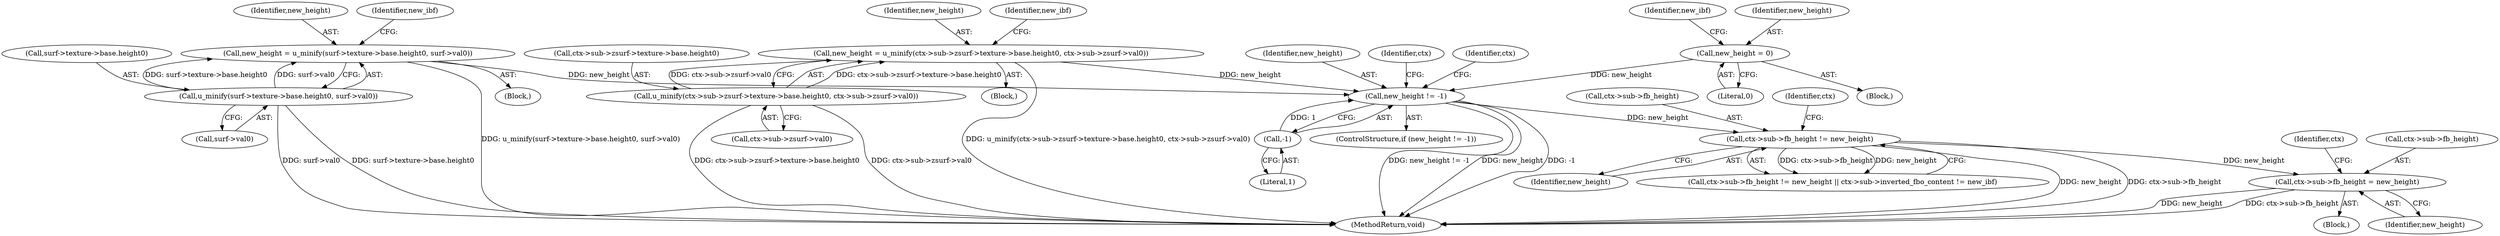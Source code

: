 digraph "0_virglrenderer_48f67f60967f963b698ec8df57ec6912a43d6282_0@pointer" {
"1000459" [label="(Call,ctx->sub->fb_height = new_height)"];
"1000444" [label="(Call,ctx->sub->fb_height != new_height)"];
"1000437" [label="(Call,new_height != -1)"];
"1000330" [label="(Call,new_height = u_minify(ctx->sub->zsurf->texture->base.height0, ctx->sub->zsurf->val0))"];
"1000332" [label="(Call,u_minify(ctx->sub->zsurf->texture->base.height0, ctx->sub->zsurf->val0))"];
"1000314" [label="(Call,new_height = 0)"];
"1000413" [label="(Call,new_height = u_minify(surf->texture->base.height0, surf->val0))"];
"1000415" [label="(Call,u_minify(surf->texture->base.height0, surf->val0))"];
"1000439" [label="(Call,-1)"];
"1000331" [label="(Identifier,new_height)"];
"1000454" [label="(Identifier,ctx)"];
"1000439" [label="(Call,-1)"];
"1000492" [label="(Identifier,ctx)"];
"1000450" [label="(Identifier,new_height)"];
"1000438" [label="(Identifier,new_height)"];
"1000443" [label="(Call,ctx->sub->fb_height != new_height || ctx->sub->inverted_fbo_content != new_ibf)"];
"1000413" [label="(Call,new_height = u_minify(surf->texture->base.height0, surf->val0))"];
"1000465" [label="(Identifier,new_height)"];
"1000469" [label="(Identifier,ctx)"];
"1000344" [label="(Call,ctx->sub->zsurf->val0)"];
"1000318" [label="(Identifier,new_ibf)"];
"1000447" [label="(Identifier,ctx)"];
"1000423" [label="(Call,surf->val0)"];
"1000437" [label="(Call,new_height != -1)"];
"1000416" [label="(Call,surf->texture->base.height0)"];
"1000315" [label="(Identifier,new_height)"];
"1000329" [label="(Block,)"];
"1000436" [label="(ControlStructure,if (new_height != -1))"];
"1000444" [label="(Call,ctx->sub->fb_height != new_height)"];
"1000366" [label="(Block,)"];
"1000414" [label="(Identifier,new_height)"];
"1000427" [label="(Identifier,new_ibf)"];
"1000440" [label="(Literal,1)"];
"1000458" [label="(Block,)"];
"1000314" [label="(Call,new_height = 0)"];
"1000415" [label="(Call,u_minify(surf->texture->base.height0, surf->val0))"];
"1000445" [label="(Call,ctx->sub->fb_height)"];
"1000460" [label="(Call,ctx->sub->fb_height)"];
"1000313" [label="(Block,)"];
"1000316" [label="(Literal,0)"];
"1000530" [label="(MethodReturn,void)"];
"1000459" [label="(Call,ctx->sub->fb_height = new_height)"];
"1000352" [label="(Identifier,new_ibf)"];
"1000330" [label="(Call,new_height = u_minify(ctx->sub->zsurf->texture->base.height0, ctx->sub->zsurf->val0))"];
"1000332" [label="(Call,u_minify(ctx->sub->zsurf->texture->base.height0, ctx->sub->zsurf->val0))"];
"1000333" [label="(Call,ctx->sub->zsurf->texture->base.height0)"];
"1000459" -> "1000458"  [label="AST: "];
"1000459" -> "1000465"  [label="CFG: "];
"1000460" -> "1000459"  [label="AST: "];
"1000465" -> "1000459"  [label="AST: "];
"1000469" -> "1000459"  [label="CFG: "];
"1000459" -> "1000530"  [label="DDG: ctx->sub->fb_height"];
"1000459" -> "1000530"  [label="DDG: new_height"];
"1000444" -> "1000459"  [label="DDG: new_height"];
"1000444" -> "1000443"  [label="AST: "];
"1000444" -> "1000450"  [label="CFG: "];
"1000445" -> "1000444"  [label="AST: "];
"1000450" -> "1000444"  [label="AST: "];
"1000454" -> "1000444"  [label="CFG: "];
"1000443" -> "1000444"  [label="CFG: "];
"1000444" -> "1000530"  [label="DDG: new_height"];
"1000444" -> "1000530"  [label="DDG: ctx->sub->fb_height"];
"1000444" -> "1000443"  [label="DDG: ctx->sub->fb_height"];
"1000444" -> "1000443"  [label="DDG: new_height"];
"1000437" -> "1000444"  [label="DDG: new_height"];
"1000437" -> "1000436"  [label="AST: "];
"1000437" -> "1000439"  [label="CFG: "];
"1000438" -> "1000437"  [label="AST: "];
"1000439" -> "1000437"  [label="AST: "];
"1000447" -> "1000437"  [label="CFG: "];
"1000492" -> "1000437"  [label="CFG: "];
"1000437" -> "1000530"  [label="DDG: new_height != -1"];
"1000437" -> "1000530"  [label="DDG: new_height"];
"1000437" -> "1000530"  [label="DDG: -1"];
"1000330" -> "1000437"  [label="DDG: new_height"];
"1000314" -> "1000437"  [label="DDG: new_height"];
"1000413" -> "1000437"  [label="DDG: new_height"];
"1000439" -> "1000437"  [label="DDG: 1"];
"1000330" -> "1000329"  [label="AST: "];
"1000330" -> "1000332"  [label="CFG: "];
"1000331" -> "1000330"  [label="AST: "];
"1000332" -> "1000330"  [label="AST: "];
"1000352" -> "1000330"  [label="CFG: "];
"1000330" -> "1000530"  [label="DDG: u_minify(ctx->sub->zsurf->texture->base.height0, ctx->sub->zsurf->val0)"];
"1000332" -> "1000330"  [label="DDG: ctx->sub->zsurf->texture->base.height0"];
"1000332" -> "1000330"  [label="DDG: ctx->sub->zsurf->val0"];
"1000332" -> "1000344"  [label="CFG: "];
"1000333" -> "1000332"  [label="AST: "];
"1000344" -> "1000332"  [label="AST: "];
"1000332" -> "1000530"  [label="DDG: ctx->sub->zsurf->texture->base.height0"];
"1000332" -> "1000530"  [label="DDG: ctx->sub->zsurf->val0"];
"1000314" -> "1000313"  [label="AST: "];
"1000314" -> "1000316"  [label="CFG: "];
"1000315" -> "1000314"  [label="AST: "];
"1000316" -> "1000314"  [label="AST: "];
"1000318" -> "1000314"  [label="CFG: "];
"1000413" -> "1000366"  [label="AST: "];
"1000413" -> "1000415"  [label="CFG: "];
"1000414" -> "1000413"  [label="AST: "];
"1000415" -> "1000413"  [label="AST: "];
"1000427" -> "1000413"  [label="CFG: "];
"1000413" -> "1000530"  [label="DDG: u_minify(surf->texture->base.height0, surf->val0)"];
"1000415" -> "1000413"  [label="DDG: surf->texture->base.height0"];
"1000415" -> "1000413"  [label="DDG: surf->val0"];
"1000415" -> "1000423"  [label="CFG: "];
"1000416" -> "1000415"  [label="AST: "];
"1000423" -> "1000415"  [label="AST: "];
"1000415" -> "1000530"  [label="DDG: surf->val0"];
"1000415" -> "1000530"  [label="DDG: surf->texture->base.height0"];
"1000439" -> "1000440"  [label="CFG: "];
"1000440" -> "1000439"  [label="AST: "];
}
